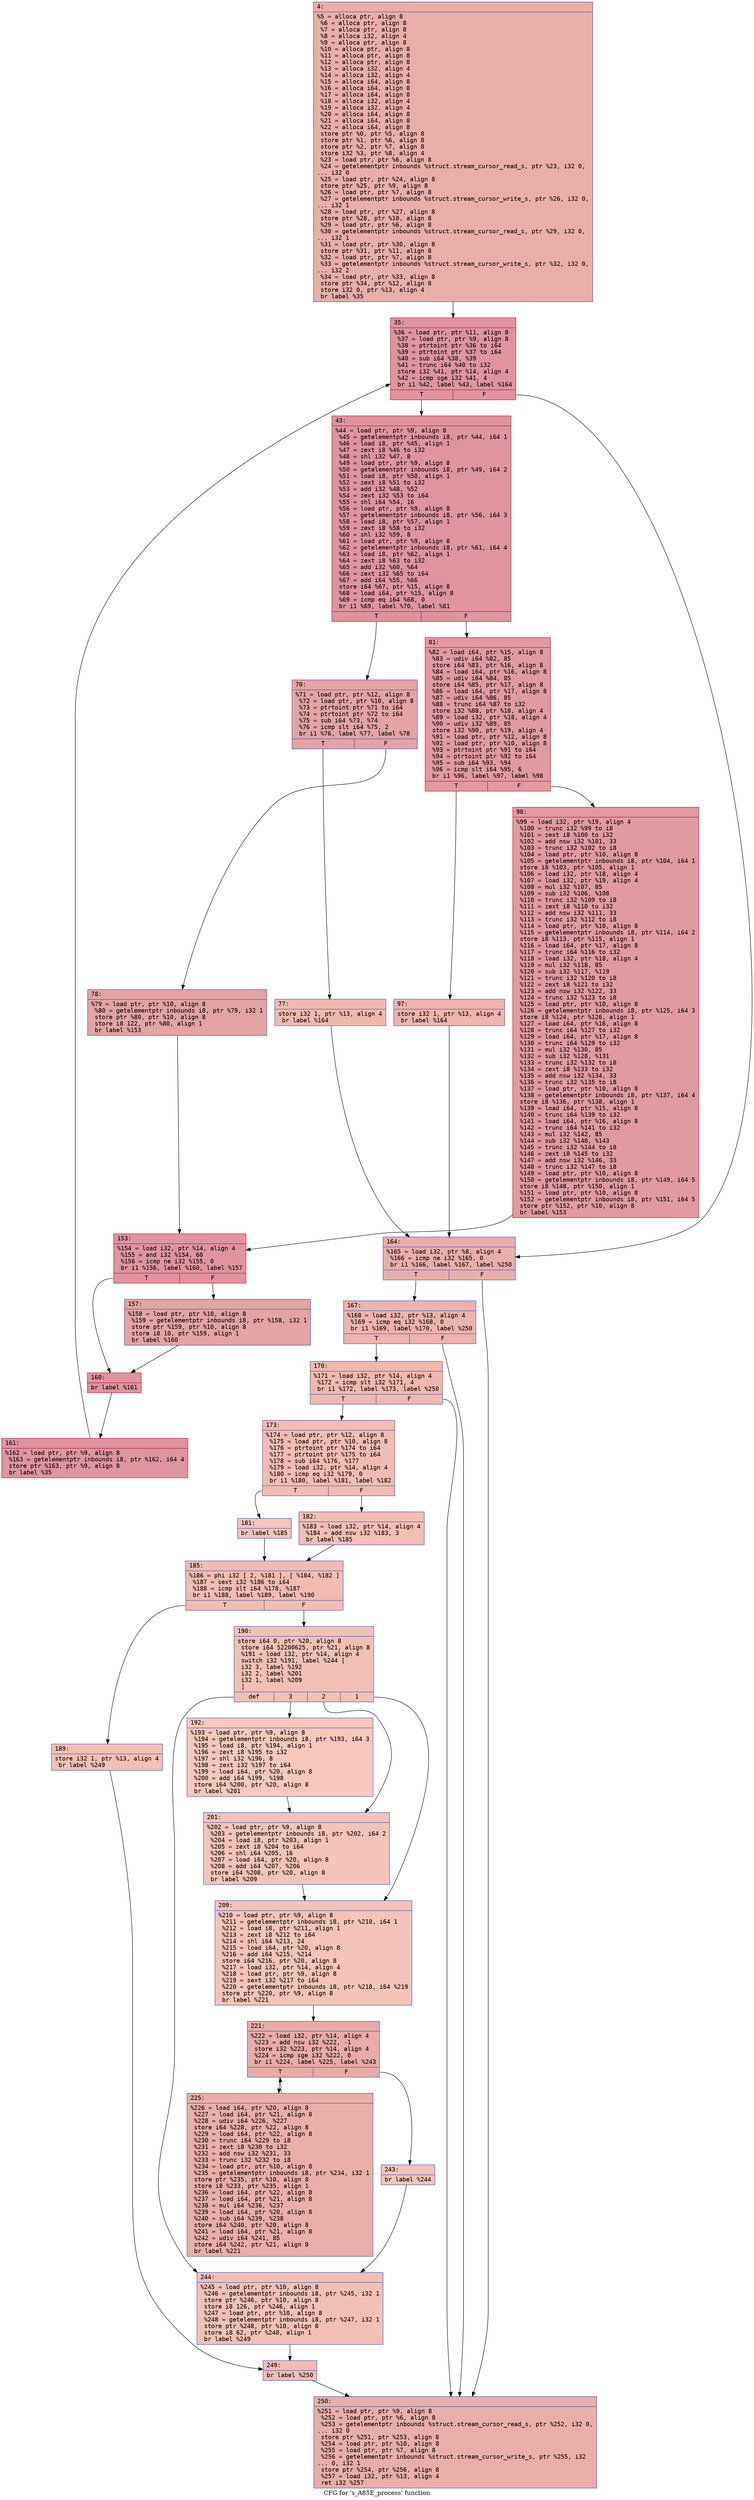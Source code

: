 digraph "CFG for 's_A85E_process' function" {
	label="CFG for 's_A85E_process' function";

	Node0x600003375e50 [shape=record,color="#3d50c3ff", style=filled, fillcolor="#d0473d70" fontname="Courier",label="{4:\l|  %5 = alloca ptr, align 8\l  %6 = alloca ptr, align 8\l  %7 = alloca ptr, align 8\l  %8 = alloca i32, align 4\l  %9 = alloca ptr, align 8\l  %10 = alloca ptr, align 8\l  %11 = alloca ptr, align 8\l  %12 = alloca ptr, align 8\l  %13 = alloca i32, align 4\l  %14 = alloca i32, align 4\l  %15 = alloca i64, align 8\l  %16 = alloca i64, align 8\l  %17 = alloca i64, align 8\l  %18 = alloca i32, align 4\l  %19 = alloca i32, align 4\l  %20 = alloca i64, align 8\l  %21 = alloca i64, align 8\l  %22 = alloca i64, align 8\l  store ptr %0, ptr %5, align 8\l  store ptr %1, ptr %6, align 8\l  store ptr %2, ptr %7, align 8\l  store i32 %3, ptr %8, align 4\l  %23 = load ptr, ptr %6, align 8\l  %24 = getelementptr inbounds %struct.stream_cursor_read_s, ptr %23, i32 0,\l... i32 0\l  %25 = load ptr, ptr %24, align 8\l  store ptr %25, ptr %9, align 8\l  %26 = load ptr, ptr %7, align 8\l  %27 = getelementptr inbounds %struct.stream_cursor_write_s, ptr %26, i32 0,\l... i32 1\l  %28 = load ptr, ptr %27, align 8\l  store ptr %28, ptr %10, align 8\l  %29 = load ptr, ptr %6, align 8\l  %30 = getelementptr inbounds %struct.stream_cursor_read_s, ptr %29, i32 0,\l... i32 1\l  %31 = load ptr, ptr %30, align 8\l  store ptr %31, ptr %11, align 8\l  %32 = load ptr, ptr %7, align 8\l  %33 = getelementptr inbounds %struct.stream_cursor_write_s, ptr %32, i32 0,\l... i32 2\l  %34 = load ptr, ptr %33, align 8\l  store ptr %34, ptr %12, align 8\l  store i32 0, ptr %13, align 4\l  br label %35\l}"];
	Node0x600003375e50 -> Node0x600003375ef0[tooltip="4 -> 35\nProbability 100.00%" ];
	Node0x600003375ef0 [shape=record,color="#b70d28ff", style=filled, fillcolor="#b70d2870" fontname="Courier",label="{35:\l|  %36 = load ptr, ptr %11, align 8\l  %37 = load ptr, ptr %9, align 8\l  %38 = ptrtoint ptr %36 to i64\l  %39 = ptrtoint ptr %37 to i64\l  %40 = sub i64 %38, %39\l  %41 = trunc i64 %40 to i32\l  store i32 %41, ptr %14, align 4\l  %42 = icmp sge i32 %41, 4\l  br i1 %42, label %43, label %164\l|{<s0>T|<s1>F}}"];
	Node0x600003375ef0:s0 -> Node0x600003375f40[tooltip="35 -> 43\nProbability 96.88%" ];
	Node0x600003375ef0:s1 -> Node0x6000033762b0[tooltip="35 -> 164\nProbability 3.12%" ];
	Node0x600003375f40 [shape=record,color="#b70d28ff", style=filled, fillcolor="#b70d2870" fontname="Courier",label="{43:\l|  %44 = load ptr, ptr %9, align 8\l  %45 = getelementptr inbounds i8, ptr %44, i64 1\l  %46 = load i8, ptr %45, align 1\l  %47 = zext i8 %46 to i32\l  %48 = shl i32 %47, 8\l  %49 = load ptr, ptr %9, align 8\l  %50 = getelementptr inbounds i8, ptr %49, i64 2\l  %51 = load i8, ptr %50, align 1\l  %52 = zext i8 %51 to i32\l  %53 = add i32 %48, %52\l  %54 = zext i32 %53 to i64\l  %55 = shl i64 %54, 16\l  %56 = load ptr, ptr %9, align 8\l  %57 = getelementptr inbounds i8, ptr %56, i64 3\l  %58 = load i8, ptr %57, align 1\l  %59 = zext i8 %58 to i32\l  %60 = shl i32 %59, 8\l  %61 = load ptr, ptr %9, align 8\l  %62 = getelementptr inbounds i8, ptr %61, i64 4\l  %63 = load i8, ptr %62, align 1\l  %64 = zext i8 %63 to i32\l  %65 = add i32 %60, %64\l  %66 = zext i32 %65 to i64\l  %67 = add i64 %55, %66\l  store i64 %67, ptr %15, align 8\l  %68 = load i64, ptr %15, align 8\l  %69 = icmp eq i64 %68, 0\l  br i1 %69, label %70, label %81\l|{<s0>T|<s1>F}}"];
	Node0x600003375f40:s0 -> Node0x600003375f90[tooltip="43 -> 70\nProbability 37.50%" ];
	Node0x600003375f40:s1 -> Node0x600003376080[tooltip="43 -> 81\nProbability 62.50%" ];
	Node0x600003375f90 [shape=record,color="#3d50c3ff", style=filled, fillcolor="#c32e3170" fontname="Courier",label="{70:\l|  %71 = load ptr, ptr %12, align 8\l  %72 = load ptr, ptr %10, align 8\l  %73 = ptrtoint ptr %71 to i64\l  %74 = ptrtoint ptr %72 to i64\l  %75 = sub i64 %73, %74\l  %76 = icmp slt i64 %75, 2\l  br i1 %76, label %77, label %78\l|{<s0>T|<s1>F}}"];
	Node0x600003375f90:s0 -> Node0x600003375fe0[tooltip="70 -> 77\nProbability 3.12%" ];
	Node0x600003375f90:s1 -> Node0x600003376030[tooltip="70 -> 78\nProbability 96.88%" ];
	Node0x600003375fe0 [shape=record,color="#3d50c3ff", style=filled, fillcolor="#de614d70" fontname="Courier",label="{77:\l|  store i32 1, ptr %13, align 4\l  br label %164\l}"];
	Node0x600003375fe0 -> Node0x6000033762b0[tooltip="77 -> 164\nProbability 100.00%" ];
	Node0x600003376030 [shape=record,color="#3d50c3ff", style=filled, fillcolor="#c32e3170" fontname="Courier",label="{78:\l|  %79 = load ptr, ptr %10, align 8\l  %80 = getelementptr inbounds i8, ptr %79, i32 1\l  store ptr %80, ptr %10, align 8\l  store i8 122, ptr %80, align 1\l  br label %153\l}"];
	Node0x600003376030 -> Node0x600003376170[tooltip="78 -> 153\nProbability 100.00%" ];
	Node0x600003376080 [shape=record,color="#b70d28ff", style=filled, fillcolor="#bb1b2c70" fontname="Courier",label="{81:\l|  %82 = load i64, ptr %15, align 8\l  %83 = udiv i64 %82, 85\l  store i64 %83, ptr %16, align 8\l  %84 = load i64, ptr %16, align 8\l  %85 = udiv i64 %84, 85\l  store i64 %85, ptr %17, align 8\l  %86 = load i64, ptr %17, align 8\l  %87 = udiv i64 %86, 85\l  %88 = trunc i64 %87 to i32\l  store i32 %88, ptr %18, align 4\l  %89 = load i32, ptr %18, align 4\l  %90 = udiv i32 %89, 85\l  store i32 %90, ptr %19, align 4\l  %91 = load ptr, ptr %12, align 8\l  %92 = load ptr, ptr %10, align 8\l  %93 = ptrtoint ptr %91 to i64\l  %94 = ptrtoint ptr %92 to i64\l  %95 = sub i64 %93, %94\l  %96 = icmp slt i64 %95, 6\l  br i1 %96, label %97, label %98\l|{<s0>T|<s1>F}}"];
	Node0x600003376080:s0 -> Node0x6000033760d0[tooltip="81 -> 97\nProbability 3.12%" ];
	Node0x600003376080:s1 -> Node0x600003376120[tooltip="81 -> 98\nProbability 96.88%" ];
	Node0x6000033760d0 [shape=record,color="#3d50c3ff", style=filled, fillcolor="#d8564670" fontname="Courier",label="{97:\l|  store i32 1, ptr %13, align 4\l  br label %164\l}"];
	Node0x6000033760d0 -> Node0x6000033762b0[tooltip="97 -> 164\nProbability 100.00%" ];
	Node0x600003376120 [shape=record,color="#b70d28ff", style=filled, fillcolor="#bb1b2c70" fontname="Courier",label="{98:\l|  %99 = load i32, ptr %19, align 4\l  %100 = trunc i32 %99 to i8\l  %101 = zext i8 %100 to i32\l  %102 = add nsw i32 %101, 33\l  %103 = trunc i32 %102 to i8\l  %104 = load ptr, ptr %10, align 8\l  %105 = getelementptr inbounds i8, ptr %104, i64 1\l  store i8 %103, ptr %105, align 1\l  %106 = load i32, ptr %18, align 4\l  %107 = load i32, ptr %19, align 4\l  %108 = mul i32 %107, 85\l  %109 = sub i32 %106, %108\l  %110 = trunc i32 %109 to i8\l  %111 = zext i8 %110 to i32\l  %112 = add nsw i32 %111, 33\l  %113 = trunc i32 %112 to i8\l  %114 = load ptr, ptr %10, align 8\l  %115 = getelementptr inbounds i8, ptr %114, i64 2\l  store i8 %113, ptr %115, align 1\l  %116 = load i64, ptr %17, align 8\l  %117 = trunc i64 %116 to i32\l  %118 = load i32, ptr %18, align 4\l  %119 = mul i32 %118, 85\l  %120 = sub i32 %117, %119\l  %121 = trunc i32 %120 to i8\l  %122 = zext i8 %121 to i32\l  %123 = add nsw i32 %122, 33\l  %124 = trunc i32 %123 to i8\l  %125 = load ptr, ptr %10, align 8\l  %126 = getelementptr inbounds i8, ptr %125, i64 3\l  store i8 %124, ptr %126, align 1\l  %127 = load i64, ptr %16, align 8\l  %128 = trunc i64 %127 to i32\l  %129 = load i64, ptr %17, align 8\l  %130 = trunc i64 %129 to i32\l  %131 = mul i32 %130, 85\l  %132 = sub i32 %128, %131\l  %133 = trunc i32 %132 to i8\l  %134 = zext i8 %133 to i32\l  %135 = add nsw i32 %134, 33\l  %136 = trunc i32 %135 to i8\l  %137 = load ptr, ptr %10, align 8\l  %138 = getelementptr inbounds i8, ptr %137, i64 4\l  store i8 %136, ptr %138, align 1\l  %139 = load i64, ptr %15, align 8\l  %140 = trunc i64 %139 to i32\l  %141 = load i64, ptr %16, align 8\l  %142 = trunc i64 %141 to i32\l  %143 = mul i32 %142, 85\l  %144 = sub i32 %140, %143\l  %145 = trunc i32 %144 to i8\l  %146 = zext i8 %145 to i32\l  %147 = add nsw i32 %146, 33\l  %148 = trunc i32 %147 to i8\l  %149 = load ptr, ptr %10, align 8\l  %150 = getelementptr inbounds i8, ptr %149, i64 5\l  store i8 %148, ptr %150, align 1\l  %151 = load ptr, ptr %10, align 8\l  %152 = getelementptr inbounds i8, ptr %151, i64 5\l  store ptr %152, ptr %10, align 8\l  br label %153\l}"];
	Node0x600003376120 -> Node0x600003376170[tooltip="98 -> 153\nProbability 100.00%" ];
	Node0x600003376170 [shape=record,color="#b70d28ff", style=filled, fillcolor="#b70d2870" fontname="Courier",label="{153:\l|  %154 = load i32, ptr %14, align 4\l  %155 = and i32 %154, 60\l  %156 = icmp ne i32 %155, 0\l  br i1 %156, label %160, label %157\l|{<s0>T|<s1>F}}"];
	Node0x600003376170:s0 -> Node0x600003376210[tooltip="153 -> 160\nProbability 62.50%" ];
	Node0x600003376170:s1 -> Node0x6000033761c0[tooltip="153 -> 157\nProbability 37.50%" ];
	Node0x6000033761c0 [shape=record,color="#3d50c3ff", style=filled, fillcolor="#c32e3170" fontname="Courier",label="{157:\l|  %158 = load ptr, ptr %10, align 8\l  %159 = getelementptr inbounds i8, ptr %158, i32 1\l  store ptr %159, ptr %10, align 8\l  store i8 10, ptr %159, align 1\l  br label %160\l}"];
	Node0x6000033761c0 -> Node0x600003376210[tooltip="157 -> 160\nProbability 100.00%" ];
	Node0x600003376210 [shape=record,color="#b70d28ff", style=filled, fillcolor="#b70d2870" fontname="Courier",label="{160:\l|  br label %161\l}"];
	Node0x600003376210 -> Node0x600003376260[tooltip="160 -> 161\nProbability 100.00%" ];
	Node0x600003376260 [shape=record,color="#b70d28ff", style=filled, fillcolor="#b70d2870" fontname="Courier",label="{161:\l|  %162 = load ptr, ptr %9, align 8\l  %163 = getelementptr inbounds i8, ptr %162, i64 4\l  store ptr %163, ptr %9, align 8\l  br label %35\l}"];
	Node0x600003376260 -> Node0x600003375ef0[tooltip="161 -> 35\nProbability 100.00%" ];
	Node0x6000033762b0 [shape=record,color="#3d50c3ff", style=filled, fillcolor="#d0473d70" fontname="Courier",label="{164:\l|  %165 = load i32, ptr %8, align 4\l  %166 = icmp ne i32 %165, 0\l  br i1 %166, label %167, label %250\l|{<s0>T|<s1>F}}"];
	Node0x6000033762b0:s0 -> Node0x600003376300[tooltip="164 -> 167\nProbability 62.50%" ];
	Node0x6000033762b0:s1 -> Node0x600003376800[tooltip="164 -> 250\nProbability 37.50%" ];
	Node0x600003376300 [shape=record,color="#3d50c3ff", style=filled, fillcolor="#d6524470" fontname="Courier",label="{167:\l|  %168 = load i32, ptr %13, align 4\l  %169 = icmp eq i32 %168, 0\l  br i1 %169, label %170, label %250\l|{<s0>T|<s1>F}}"];
	Node0x600003376300:s0 -> Node0x600003376350[tooltip="167 -> 170\nProbability 37.50%" ];
	Node0x600003376300:s1 -> Node0x600003376800[tooltip="167 -> 250\nProbability 62.50%" ];
	Node0x600003376350 [shape=record,color="#3d50c3ff", style=filled, fillcolor="#dc5d4a70" fontname="Courier",label="{170:\l|  %171 = load i32, ptr %14, align 4\l  %172 = icmp slt i32 %171, 4\l  br i1 %172, label %173, label %250\l|{<s0>T|<s1>F}}"];
	Node0x600003376350:s0 -> Node0x6000033763a0[tooltip="170 -> 173\nProbability 50.00%" ];
	Node0x600003376350:s1 -> Node0x600003376800[tooltip="170 -> 250\nProbability 50.00%" ];
	Node0x6000033763a0 [shape=record,color="#3d50c3ff", style=filled, fillcolor="#e1675170" fontname="Courier",label="{173:\l|  %174 = load ptr, ptr %12, align 8\l  %175 = load ptr, ptr %10, align 8\l  %176 = ptrtoint ptr %174 to i64\l  %177 = ptrtoint ptr %175 to i64\l  %178 = sub i64 %176, %177\l  %179 = load i32, ptr %14, align 4\l  %180 = icmp eq i32 %179, 0\l  br i1 %180, label %181, label %182\l|{<s0>T|<s1>F}}"];
	Node0x6000033763a0:s0 -> Node0x6000033763f0[tooltip="173 -> 181\nProbability 37.50%" ];
	Node0x6000033763a0:s1 -> Node0x600003376440[tooltip="173 -> 182\nProbability 62.50%" ];
	Node0x6000033763f0 [shape=record,color="#3d50c3ff", style=filled, fillcolor="#e8765c70" fontname="Courier",label="{181:\l|  br label %185\l}"];
	Node0x6000033763f0 -> Node0x600003376490[tooltip="181 -> 185\nProbability 100.00%" ];
	Node0x600003376440 [shape=record,color="#3d50c3ff", style=filled, fillcolor="#e36c5570" fontname="Courier",label="{182:\l|  %183 = load i32, ptr %14, align 4\l  %184 = add nsw i32 %183, 3\l  br label %185\l}"];
	Node0x600003376440 -> Node0x600003376490[tooltip="182 -> 185\nProbability 100.00%" ];
	Node0x600003376490 [shape=record,color="#3d50c3ff", style=filled, fillcolor="#e1675170" fontname="Courier",label="{185:\l|  %186 = phi i32 [ 2, %181 ], [ %184, %182 ]\l  %187 = sext i32 %186 to i64\l  %188 = icmp slt i64 %178, %187\l  br i1 %188, label %189, label %190\l|{<s0>T|<s1>F}}"];
	Node0x600003376490:s0 -> Node0x6000033764e0[tooltip="185 -> 189\nProbability 50.00%" ];
	Node0x600003376490:s1 -> Node0x600003376530[tooltip="185 -> 190\nProbability 50.00%" ];
	Node0x6000033764e0 [shape=record,color="#3d50c3ff", style=filled, fillcolor="#e5705870" fontname="Courier",label="{189:\l|  store i32 1, ptr %13, align 4\l  br label %249\l}"];
	Node0x6000033764e0 -> Node0x6000033767b0[tooltip="189 -> 249\nProbability 100.00%" ];
	Node0x600003376530 [shape=record,color="#3d50c3ff", style=filled, fillcolor="#e5705870" fontname="Courier",label="{190:\l|  store i64 0, ptr %20, align 8\l  store i64 52200625, ptr %21, align 8\l  %191 = load i32, ptr %14, align 4\l  switch i32 %191, label %244 [\l    i32 3, label %192\l    i32 2, label %201\l    i32 1, label %209\l  ]\l|{<s0>def|<s1>3|<s2>2|<s3>1}}"];
	Node0x600003376530:s0 -> Node0x600003376760[tooltip="190 -> 244\nProbability 25.00%" ];
	Node0x600003376530:s1 -> Node0x600003376580[tooltip="190 -> 192\nProbability 25.00%" ];
	Node0x600003376530:s2 -> Node0x6000033765d0[tooltip="190 -> 201\nProbability 25.00%" ];
	Node0x600003376530:s3 -> Node0x600003376620[tooltip="190 -> 209\nProbability 25.00%" ];
	Node0x600003376580 [shape=record,color="#3d50c3ff", style=filled, fillcolor="#ed836670" fontname="Courier",label="{192:\l|  %193 = load ptr, ptr %9, align 8\l  %194 = getelementptr inbounds i8, ptr %193, i64 3\l  %195 = load i8, ptr %194, align 1\l  %196 = zext i8 %195 to i32\l  %197 = shl i32 %196, 8\l  %198 = zext i32 %197 to i64\l  %199 = load i64, ptr %20, align 8\l  %200 = add i64 %199, %198\l  store i64 %200, ptr %20, align 8\l  br label %201\l}"];
	Node0x600003376580 -> Node0x6000033765d0[tooltip="192 -> 201\nProbability 100.00%" ];
	Node0x6000033765d0 [shape=record,color="#3d50c3ff", style=filled, fillcolor="#e97a5f70" fontname="Courier",label="{201:\l|  %202 = load ptr, ptr %9, align 8\l  %203 = getelementptr inbounds i8, ptr %202, i64 2\l  %204 = load i8, ptr %203, align 1\l  %205 = zext i8 %204 to i64\l  %206 = shl i64 %205, 16\l  %207 = load i64, ptr %20, align 8\l  %208 = add i64 %207, %206\l  store i64 %208, ptr %20, align 8\l  br label %209\l}"];
	Node0x6000033765d0 -> Node0x600003376620[tooltip="201 -> 209\nProbability 100.00%" ];
	Node0x600003376620 [shape=record,color="#3d50c3ff", style=filled, fillcolor="#e8765c70" fontname="Courier",label="{209:\l|  %210 = load ptr, ptr %9, align 8\l  %211 = getelementptr inbounds i8, ptr %210, i64 1\l  %212 = load i8, ptr %211, align 1\l  %213 = zext i8 %212 to i64\l  %214 = shl i64 %213, 24\l  %215 = load i64, ptr %20, align 8\l  %216 = add i64 %215, %214\l  store i64 %216, ptr %20, align 8\l  %217 = load i32, ptr %14, align 4\l  %218 = load ptr, ptr %9, align 8\l  %219 = sext i32 %217 to i64\l  %220 = getelementptr inbounds i8, ptr %218, i64 %219\l  store ptr %220, ptr %9, align 8\l  br label %221\l}"];
	Node0x600003376620 -> Node0x600003376670[tooltip="209 -> 221\nProbability 100.00%" ];
	Node0x600003376670 [shape=record,color="#3d50c3ff", style=filled, fillcolor="#cc403a70" fontname="Courier",label="{221:\l|  %222 = load i32, ptr %14, align 4\l  %223 = add nsw i32 %222, -1\l  store i32 %223, ptr %14, align 4\l  %224 = icmp sge i32 %222, 0\l  br i1 %224, label %225, label %243\l|{<s0>T|<s1>F}}"];
	Node0x600003376670:s0 -> Node0x6000033766c0[tooltip="221 -> 225\nProbability 96.88%" ];
	Node0x600003376670:s1 -> Node0x600003376710[tooltip="221 -> 243\nProbability 3.12%" ];
	Node0x6000033766c0 [shape=record,color="#3d50c3ff", style=filled, fillcolor="#d0473d70" fontname="Courier",label="{225:\l|  %226 = load i64, ptr %20, align 8\l  %227 = load i64, ptr %21, align 8\l  %228 = udiv i64 %226, %227\l  store i64 %228, ptr %22, align 8\l  %229 = load i64, ptr %22, align 8\l  %230 = trunc i64 %229 to i8\l  %231 = zext i8 %230 to i32\l  %232 = add nsw i32 %231, 33\l  %233 = trunc i32 %232 to i8\l  %234 = load ptr, ptr %10, align 8\l  %235 = getelementptr inbounds i8, ptr %234, i32 1\l  store ptr %235, ptr %10, align 8\l  store i8 %233, ptr %235, align 1\l  %236 = load i64, ptr %22, align 8\l  %237 = load i64, ptr %21, align 8\l  %238 = mul i64 %236, %237\l  %239 = load i64, ptr %20, align 8\l  %240 = sub i64 %239, %238\l  store i64 %240, ptr %20, align 8\l  %241 = load i64, ptr %21, align 8\l  %242 = udiv i64 %241, 85\l  store i64 %242, ptr %21, align 8\l  br label %221\l}"];
	Node0x6000033766c0 -> Node0x600003376670[tooltip="225 -> 221\nProbability 100.00%" ];
	Node0x600003376710 [shape=record,color="#3d50c3ff", style=filled, fillcolor="#e8765c70" fontname="Courier",label="{243:\l|  br label %244\l}"];
	Node0x600003376710 -> Node0x600003376760[tooltip="243 -> 244\nProbability 100.00%" ];
	Node0x600003376760 [shape=record,color="#3d50c3ff", style=filled, fillcolor="#e5705870" fontname="Courier",label="{244:\l|  %245 = load ptr, ptr %10, align 8\l  %246 = getelementptr inbounds i8, ptr %245, i32 1\l  store ptr %246, ptr %10, align 8\l  store i8 126, ptr %246, align 1\l  %247 = load ptr, ptr %10, align 8\l  %248 = getelementptr inbounds i8, ptr %247, i32 1\l  store ptr %248, ptr %10, align 8\l  store i8 62, ptr %248, align 1\l  br label %249\l}"];
	Node0x600003376760 -> Node0x6000033767b0[tooltip="244 -> 249\nProbability 100.00%" ];
	Node0x6000033767b0 [shape=record,color="#3d50c3ff", style=filled, fillcolor="#e1675170" fontname="Courier",label="{249:\l|  br label %250\l}"];
	Node0x6000033767b0 -> Node0x600003376800[tooltip="249 -> 250\nProbability 100.00%" ];
	Node0x600003376800 [shape=record,color="#3d50c3ff", style=filled, fillcolor="#d0473d70" fontname="Courier",label="{250:\l|  %251 = load ptr, ptr %9, align 8\l  %252 = load ptr, ptr %6, align 8\l  %253 = getelementptr inbounds %struct.stream_cursor_read_s, ptr %252, i32 0,\l... i32 0\l  store ptr %251, ptr %253, align 8\l  %254 = load ptr, ptr %10, align 8\l  %255 = load ptr, ptr %7, align 8\l  %256 = getelementptr inbounds %struct.stream_cursor_write_s, ptr %255, i32\l... 0, i32 1\l  store ptr %254, ptr %256, align 8\l  %257 = load i32, ptr %13, align 4\l  ret i32 %257\l}"];
}
